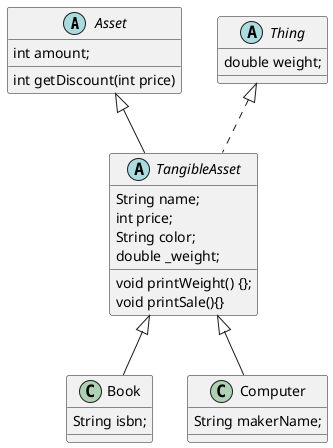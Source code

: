 @startuml
'https://plantuml.com/class-diagram

abstract class Asset{
  int amount;
   int getDiscount(int price)
  }

 class Book extends TangibleAsset{
  String isbn;
 }

 class Computer extends TangibleAsset{
   String makerName;
  }

  abstract  class Thing {
    double weight;
  }

abstract class TangibleAsset extends Asset implements Thing {
  String name;
  int price;
  String color;
  double _weight;
  void printWeight() {};
  void printSale(){}
}

@enduml